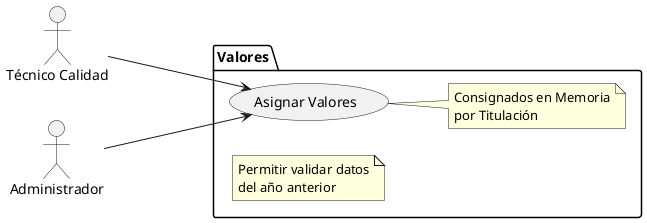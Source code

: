 @startuml
left to right direction

actor "Técnico Calidad" as tec
actor "Administrador" as admin

package "Valores" as valoresPackage {
    usecase "Asignar Valores" as asignarValores
    note right of asignarValores
        Consignados en Memoria
        por Titulación
    end note

    note "Permitir validar datos\ndel año anterior" as valoresDef
}

tec ---> asignarValores
admin ---> asignarValores
@enduml
